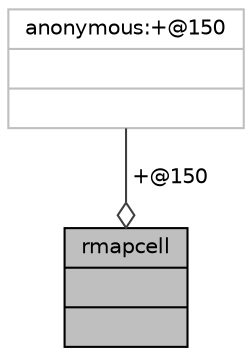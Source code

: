 digraph "rmapcell"
{
 // INTERACTIVE_SVG=YES
  bgcolor="transparent";
  edge [fontname="Helvetica",fontsize="10",labelfontname="Helvetica",labelfontsize="10"];
  node [fontname="Helvetica",fontsize="10",shape=record];
  Node125 [label="{rmapcell\n||}",height=0.2,width=0.4,color="black", fillcolor="grey75", style="filled", fontcolor="black"];
  Node126 -> Node125 [color="grey25",fontsize="10",style="solid",label=" +@150" ,arrowhead="odiamond",fontname="Helvetica"];
  Node126 [label="{anonymous:+@150\n||}",height=0.2,width=0.4,color="grey75"];
}
